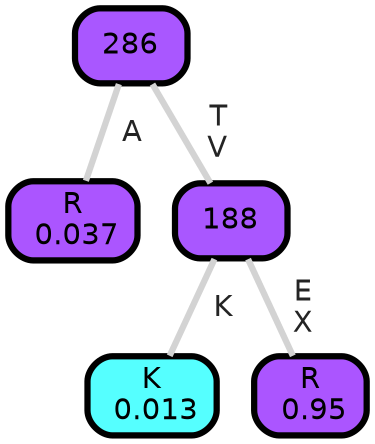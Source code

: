 graph Tree {
node [shape=box, style="filled, rounded",color="black",penwidth="3",fontcolor="black",                 fontname=helvetica] ;
graph [ranksep="0 equally", splines=straight,                 bgcolor=transparent, dpi=200] ;
edge [fontname=helvetica, fontweight=bold,fontcolor=grey14,color=lightgray] ;
0 [label="R
 0.037", fillcolor="#ab55ff"] ;
1 [label="286", fillcolor="#a957ff"] ;
2 [label="K
 0.013", fillcolor="#55ffff"] ;
3 [label="188", fillcolor="#a957ff"] ;
4 [label="R
 0.95", fillcolor="#ab55ff"] ;
1 -- 0 [label=" A",penwidth=3] ;
1 -- 3 [label=" T\n V",penwidth=3] ;
3 -- 2 [label=" K",penwidth=3] ;
3 -- 4 [label=" E\n X",penwidth=3] ;
{rank = same;}}
